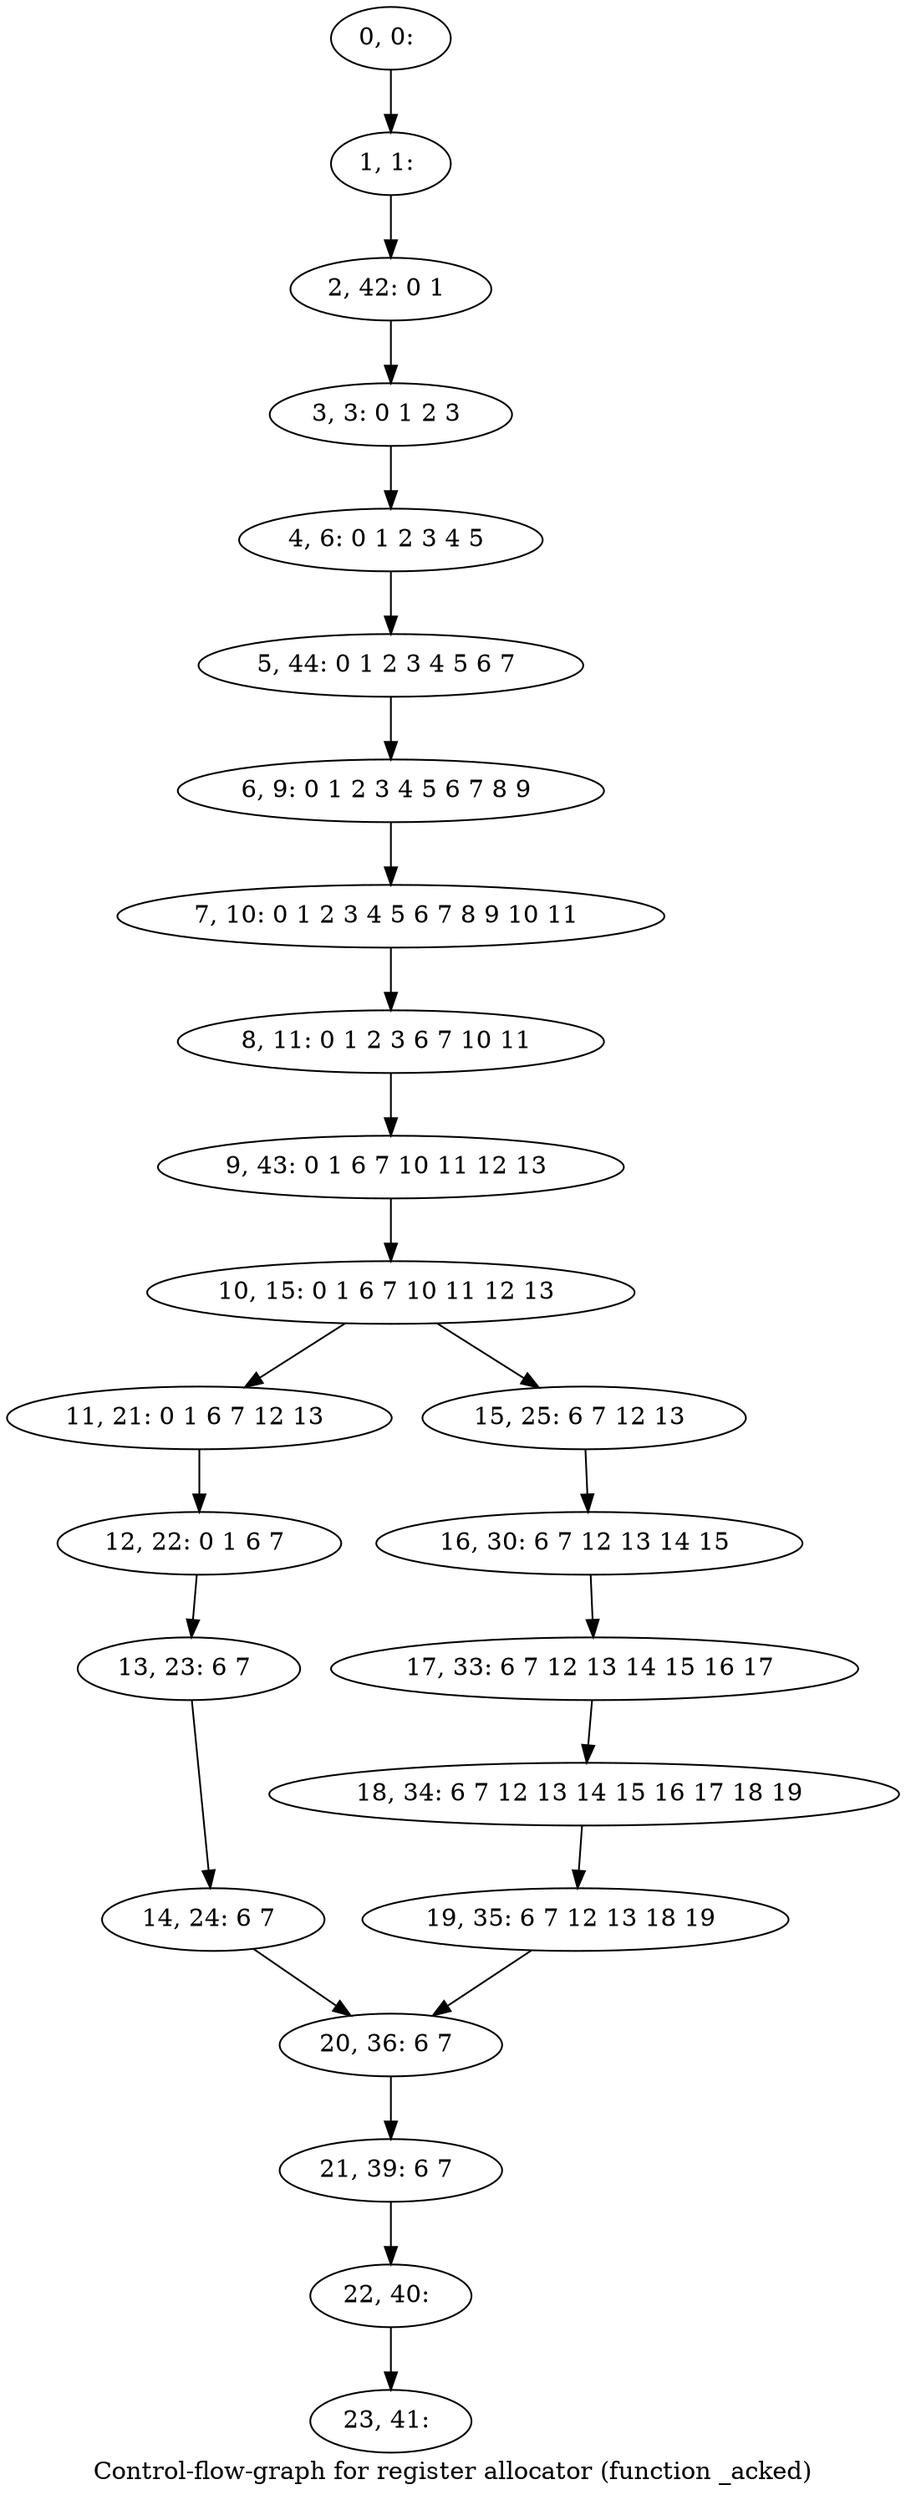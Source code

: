 digraph G {
graph [label="Control-flow-graph for register allocator (function _acked)"]
0[label="0, 0: "];
1[label="1, 1: "];
2[label="2, 42: 0 1 "];
3[label="3, 3: 0 1 2 3 "];
4[label="4, 6: 0 1 2 3 4 5 "];
5[label="5, 44: 0 1 2 3 4 5 6 7 "];
6[label="6, 9: 0 1 2 3 4 5 6 7 8 9 "];
7[label="7, 10: 0 1 2 3 4 5 6 7 8 9 10 11 "];
8[label="8, 11: 0 1 2 3 6 7 10 11 "];
9[label="9, 43: 0 1 6 7 10 11 12 13 "];
10[label="10, 15: 0 1 6 7 10 11 12 13 "];
11[label="11, 21: 0 1 6 7 12 13 "];
12[label="12, 22: 0 1 6 7 "];
13[label="13, 23: 6 7 "];
14[label="14, 24: 6 7 "];
15[label="15, 25: 6 7 12 13 "];
16[label="16, 30: 6 7 12 13 14 15 "];
17[label="17, 33: 6 7 12 13 14 15 16 17 "];
18[label="18, 34: 6 7 12 13 14 15 16 17 18 19 "];
19[label="19, 35: 6 7 12 13 18 19 "];
20[label="20, 36: 6 7 "];
21[label="21, 39: 6 7 "];
22[label="22, 40: "];
23[label="23, 41: "];
0->1 ;
1->2 ;
2->3 ;
3->4 ;
4->5 ;
5->6 ;
6->7 ;
7->8 ;
8->9 ;
9->10 ;
10->11 ;
10->15 ;
11->12 ;
12->13 ;
13->14 ;
14->20 ;
15->16 ;
16->17 ;
17->18 ;
18->19 ;
19->20 ;
20->21 ;
21->22 ;
22->23 ;
}
